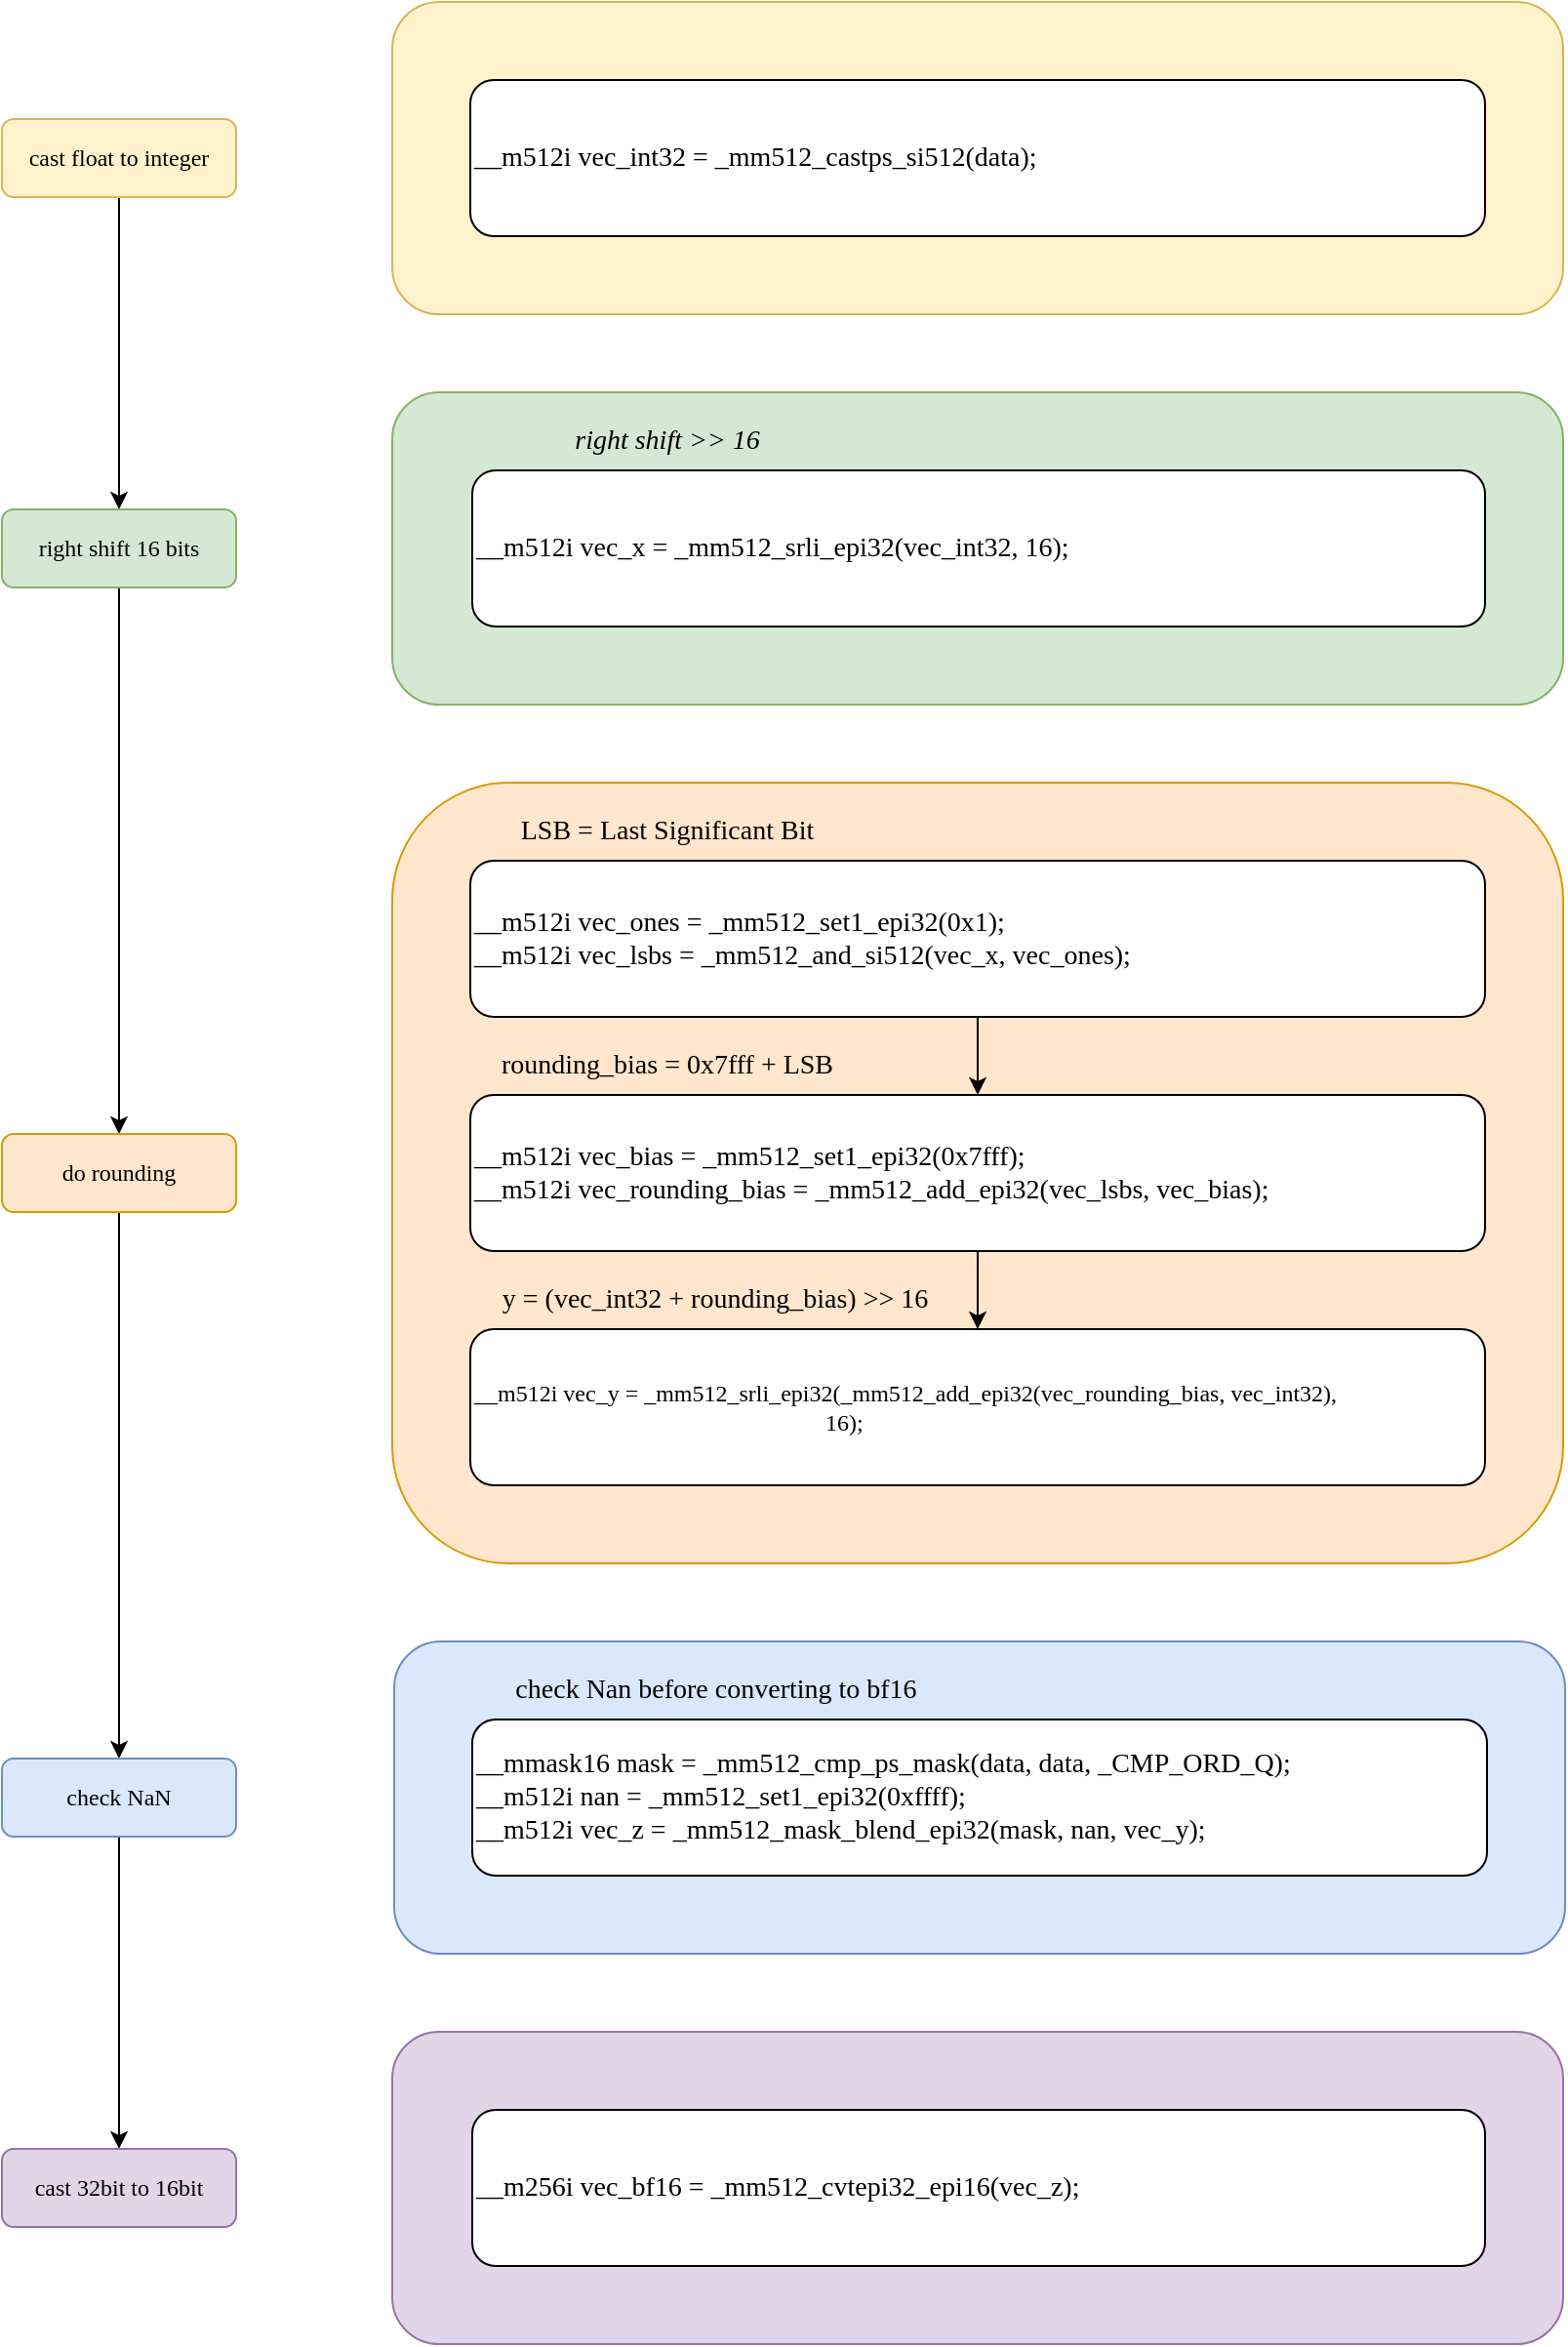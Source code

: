 <mxfile version="24.2.8" type="github">
  <diagram name="fp32_to_bf16" id="Sul3tgi23-4hBaaTVPRD">
    <mxGraphModel dx="1979" dy="2312" grid="1" gridSize="10" guides="1" tooltips="1" connect="1" arrows="1" fold="1" page="1" pageScale="1" pageWidth="827" pageHeight="1169" math="0" shadow="0">
      <root>
        <mxCell id="0" />
        <mxCell id="1" parent="0" />
        <mxCell id="giRWG1l8mMdVmEsv11Fo-29" value="" style="rounded=1;whiteSpace=wrap;html=1;fillColor=#e1d5e7;strokeColor=#9673a6;fontFamily=Comic Sans MS;" vertex="1" parent="1">
          <mxGeometry x="640" y="840" width="600" height="160" as="geometry" />
        </mxCell>
        <mxCell id="giRWG1l8mMdVmEsv11Fo-3" value="" style="edgeStyle=orthogonalEdgeStyle;rounded=0;orthogonalLoop=1;jettySize=auto;html=1;fontFamily=Comic Sans MS;" edge="1" parent="1" source="giRWG1l8mMdVmEsv11Fo-1" target="giRWG1l8mMdVmEsv11Fo-2">
          <mxGeometry relative="1" as="geometry" />
        </mxCell>
        <mxCell id="giRWG1l8mMdVmEsv11Fo-1" value="cast float to integer" style="rounded=1;whiteSpace=wrap;html=1;fillColor=#fff2cc;strokeColor=#d6b656;fontFamily=Comic Sans MS;" vertex="1" parent="1">
          <mxGeometry x="440" y="-140" width="120" height="40" as="geometry" />
        </mxCell>
        <mxCell id="giRWG1l8mMdVmEsv11Fo-5" value="" style="edgeStyle=orthogonalEdgeStyle;rounded=0;orthogonalLoop=1;jettySize=auto;html=1;fontFamily=Comic Sans MS;" edge="1" parent="1" source="giRWG1l8mMdVmEsv11Fo-2" target="giRWG1l8mMdVmEsv11Fo-4">
          <mxGeometry relative="1" as="geometry" />
        </mxCell>
        <mxCell id="giRWG1l8mMdVmEsv11Fo-2" value="right shift 16 bits" style="rounded=1;whiteSpace=wrap;html=1;fillColor=#d5e8d4;strokeColor=#82b366;fontFamily=Comic Sans MS;" vertex="1" parent="1">
          <mxGeometry x="440" y="60" width="120" height="40" as="geometry" />
        </mxCell>
        <mxCell id="giRWG1l8mMdVmEsv11Fo-7" value="" style="edgeStyle=orthogonalEdgeStyle;rounded=0;orthogonalLoop=1;jettySize=auto;html=1;fontFamily=Comic Sans MS;" edge="1" parent="1" source="giRWG1l8mMdVmEsv11Fo-4" target="giRWG1l8mMdVmEsv11Fo-6">
          <mxGeometry relative="1" as="geometry" />
        </mxCell>
        <mxCell id="giRWG1l8mMdVmEsv11Fo-4" value="do rounding" style="rounded=1;whiteSpace=wrap;html=1;fillColor=#ffe6cc;strokeColor=#d79b00;fontFamily=Comic Sans MS;" vertex="1" parent="1">
          <mxGeometry x="440" y="380" width="120" height="40" as="geometry" />
        </mxCell>
        <mxCell id="giRWG1l8mMdVmEsv11Fo-9" value="" style="edgeStyle=orthogonalEdgeStyle;rounded=0;orthogonalLoop=1;jettySize=auto;html=1;fontFamily=Comic Sans MS;" edge="1" parent="1" source="giRWG1l8mMdVmEsv11Fo-6" target="giRWG1l8mMdVmEsv11Fo-8">
          <mxGeometry relative="1" as="geometry" />
        </mxCell>
        <mxCell id="giRWG1l8mMdVmEsv11Fo-6" value="check NaN" style="rounded=1;whiteSpace=wrap;html=1;fillColor=#dae8fc;strokeColor=#6c8ebf;fontFamily=Comic Sans MS;" vertex="1" parent="1">
          <mxGeometry x="440" y="700" width="120" height="40" as="geometry" />
        </mxCell>
        <mxCell id="giRWG1l8mMdVmEsv11Fo-8" value="cast 32bit to 16bit" style="rounded=1;whiteSpace=wrap;html=1;fillColor=#e1d5e7;strokeColor=#9673a6;fontFamily=Comic Sans MS;" vertex="1" parent="1">
          <mxGeometry x="440" y="900" width="120" height="40" as="geometry" />
        </mxCell>
        <mxCell id="giRWG1l8mMdVmEsv11Fo-18" value="" style="group;fontFamily=Comic Sans MS;" vertex="1" connectable="0" parent="1">
          <mxGeometry x="641" y="640" width="600" height="160" as="geometry" />
        </mxCell>
        <mxCell id="giRWG1l8mMdVmEsv11Fo-17" value="" style="rounded=1;whiteSpace=wrap;html=1;fillColor=#dae8fc;strokeColor=#6c8ebf;movable=1;resizable=1;rotatable=1;deletable=1;editable=1;locked=0;connectable=1;fontFamily=Comic Sans MS;" vertex="1" parent="giRWG1l8mMdVmEsv11Fo-18">
          <mxGeometry width="600" height="160" as="geometry" />
        </mxCell>
        <mxCell id="giRWG1l8mMdVmEsv11Fo-15" value="&lt;div style=&quot;font-size: 14px;&quot;&gt;&lt;font style=&quot;font-size: 14px;&quot;&gt;__mmask16 mask = _mm512_cmp_ps_mask(data, data, _CMP_ORD_Q);&lt;/font&gt;&lt;/div&gt;&lt;div style=&quot;font-size: 14px;&quot;&gt;&lt;font style=&quot;font-size: 14px;&quot;&gt;__m512i nan = _mm512_set1_epi32(0xffff);&lt;/font&gt;&lt;/div&gt;&lt;div style=&quot;font-size: 14px;&quot;&gt;&lt;font style=&quot;font-size: 14px;&quot;&gt;__m512i vec_z = _mm512_mask_blend_epi32(mask, nan, vec_y);&lt;/font&gt;&lt;/div&gt;" style="rounded=1;whiteSpace=wrap;html=1;align=left;movable=1;resizable=1;rotatable=1;deletable=1;editable=1;locked=0;connectable=1;fontFamily=Comic Sans MS;" vertex="1" parent="giRWG1l8mMdVmEsv11Fo-18">
          <mxGeometry x="40" y="40" width="520" height="80" as="geometry" />
        </mxCell>
        <mxCell id="giRWG1l8mMdVmEsv11Fo-40" value="&lt;font style=&quot;font-size: 14px;&quot;&gt;check Nan before converting to bf16&lt;/font&gt;" style="text;html=1;align=center;verticalAlign=middle;whiteSpace=wrap;rounded=0;fontFamily=Comic Sans MS;" vertex="1" parent="giRWG1l8mMdVmEsv11Fo-18">
          <mxGeometry x="40" y="10" width="250" height="30" as="geometry" />
        </mxCell>
        <mxCell id="giRWG1l8mMdVmEsv11Fo-22" value="" style="group;fontFamily=Comic Sans MS;" vertex="1" connectable="0" parent="1">
          <mxGeometry x="640" width="600" height="160" as="geometry" />
        </mxCell>
        <mxCell id="giRWG1l8mMdVmEsv11Fo-21" value="" style="rounded=1;whiteSpace=wrap;html=1;fillColor=#d5e8d4;strokeColor=#82b366;fontFamily=Comic Sans MS;" vertex="1" parent="giRWG1l8mMdVmEsv11Fo-22">
          <mxGeometry width="600" height="160" as="geometry" />
        </mxCell>
        <mxCell id="giRWG1l8mMdVmEsv11Fo-20" value="&lt;font style=&quot;font-size: 14px;&quot;&gt;__m512i vec_x = _mm512_srli_epi32(vec_int32, 16);&lt;/font&gt;" style="rounded=1;whiteSpace=wrap;html=1;align=left;fontFamily=Comic Sans MS;" vertex="1" parent="giRWG1l8mMdVmEsv11Fo-22">
          <mxGeometry x="41" y="40" width="519" height="80" as="geometry" />
        </mxCell>
        <mxCell id="giRWG1l8mMdVmEsv11Fo-30" value="&lt;font size=&quot;1&quot; style=&quot;&quot;&gt;&lt;i style=&quot;font-size: 14px;&quot;&gt;right shift &amp;gt;&amp;gt; 16&lt;/i&gt;&lt;/font&gt;" style="text;html=1;align=center;verticalAlign=middle;whiteSpace=wrap;rounded=0;fontFamily=Comic Sans MS;" vertex="1" parent="giRWG1l8mMdVmEsv11Fo-22">
          <mxGeometry x="41" y="10" width="200" height="30" as="geometry" />
        </mxCell>
        <mxCell id="giRWG1l8mMdVmEsv11Fo-16" value="" style="rounded=1;whiteSpace=wrap;html=1;fillColor=#ffe6cc;strokeColor=#d79b00;movable=0;resizable=0;rotatable=0;deletable=0;editable=0;locked=1;connectable=0;container=0;" vertex="1" parent="1">
          <mxGeometry x="640" y="200" width="600" height="400" as="geometry" />
        </mxCell>
        <mxCell id="giRWG1l8mMdVmEsv11Fo-12" value="" style="edgeStyle=orthogonalEdgeStyle;rounded=0;orthogonalLoop=1;jettySize=auto;html=1;movable=0;resizable=0;rotatable=0;deletable=0;editable=0;locked=1;connectable=0;" edge="1" parent="1" source="giRWG1l8mMdVmEsv11Fo-10" target="giRWG1l8mMdVmEsv11Fo-11">
          <mxGeometry relative="1" as="geometry" />
        </mxCell>
        <mxCell id="giRWG1l8mMdVmEsv11Fo-10" value="&lt;div style=&quot;font-size: 14px;&quot;&gt;&lt;font style=&quot;font-size: 14px;&quot;&gt;__m512i vec_ones = _mm512_set1_epi32(0x1);&lt;/font&gt;&lt;/div&gt;&lt;div style=&quot;font-size: 14px;&quot;&gt;&lt;font style=&quot;font-size: 14px;&quot;&gt;__m512i vec_lsbs = _mm512_and_si512(vec_x, vec_ones);&lt;/font&gt;&lt;/div&gt;" style="rounded=1;whiteSpace=wrap;html=1;align=left;movable=1;resizable=1;rotatable=1;deletable=1;editable=1;locked=0;connectable=1;fontFamily=Comic Sans MS;" vertex="1" parent="1">
          <mxGeometry x="680" y="240" width="520" height="80" as="geometry" />
        </mxCell>
        <mxCell id="giRWG1l8mMdVmEsv11Fo-14" value="" style="edgeStyle=orthogonalEdgeStyle;rounded=0;orthogonalLoop=1;jettySize=auto;html=1;movable=0;resizable=0;rotatable=0;deletable=0;editable=0;locked=1;connectable=0;" edge="1" parent="1" source="giRWG1l8mMdVmEsv11Fo-11" target="giRWG1l8mMdVmEsv11Fo-13">
          <mxGeometry relative="1" as="geometry" />
        </mxCell>
        <mxCell id="giRWG1l8mMdVmEsv11Fo-11" value="&lt;div style=&quot;font-size: 14px;&quot;&gt;&lt;font style=&quot;font-size: 14px;&quot;&gt;__m512i vec_bias = _mm512_set1_epi32(0x7fff);&lt;/font&gt;&lt;/div&gt;&lt;div style=&quot;font-size: 14px;&quot;&gt;&lt;font style=&quot;font-size: 14px;&quot;&gt;__m512i vec_rounding_bias = _mm512_add_epi32(vec_lsbs, vec_bias);&lt;/font&gt;&lt;/div&gt;" style="rounded=1;whiteSpace=wrap;html=1;align=left;movable=1;resizable=1;rotatable=1;deletable=1;editable=1;locked=0;connectable=1;fontFamily=Comic Sans MS;" vertex="1" parent="1">
          <mxGeometry x="680" y="360" width="520" height="80" as="geometry" />
        </mxCell>
        <mxCell id="giRWG1l8mMdVmEsv11Fo-13" value="&lt;font style=&quot;font-size: 12px;&quot;&gt;__m512i vec_y = _mm512_srli_epi32(_mm512_add_epi32(vec_rounding_bias, vec_int32),&lt;/font&gt;&lt;div style=&quot;&quot;&gt;&lt;font style=&quot;font-size: 12px;&quot;&gt;&amp;nbsp; &amp;nbsp; &amp;nbsp; &amp;nbsp; &amp;nbsp; &amp;nbsp; &amp;nbsp; &amp;nbsp; &amp;nbsp; &amp;nbsp; &amp;nbsp; &amp;nbsp; &amp;nbsp; &amp;nbsp; &amp;nbsp; &amp;nbsp; &amp;nbsp; &amp;nbsp; &amp;nbsp; &amp;nbsp; &amp;nbsp; &amp;nbsp; &amp;nbsp; &amp;nbsp; &amp;nbsp; &amp;nbsp; &amp;nbsp; &amp;nbsp; &amp;nbsp; &amp;nbsp; 16);&lt;/font&gt;&lt;/div&gt;" style="rounded=1;whiteSpace=wrap;html=1;align=left;movable=1;resizable=1;rotatable=1;deletable=1;editable=1;locked=0;connectable=1;fontFamily=Comic Sans MS;" vertex="1" parent="1">
          <mxGeometry x="680" y="480" width="520" height="80" as="geometry" />
        </mxCell>
        <mxCell id="giRWG1l8mMdVmEsv11Fo-28" value="&lt;font style=&quot;font-size: 14px;&quot;&gt;__m256i vec_bf16 = _mm512_cvtepi32_epi16(vec_z);&lt;/font&gt;" style="rounded=1;whiteSpace=wrap;html=1;align=left;fontFamily=Comic Sans MS;" vertex="1" parent="1">
          <mxGeometry x="681" y="880" width="519" height="80" as="geometry" />
        </mxCell>
        <mxCell id="giRWG1l8mMdVmEsv11Fo-31" value="" style="group;fontFamily=Comic Sans MS;" vertex="1" connectable="0" parent="1">
          <mxGeometry x="640" y="-200" width="600" height="160" as="geometry" />
        </mxCell>
        <mxCell id="giRWG1l8mMdVmEsv11Fo-25" value="" style="rounded=1;whiteSpace=wrap;html=1;fillColor=#fff2cc;strokeColor=#d6b656;fontFamily=Comic Sans MS;" vertex="1" parent="giRWG1l8mMdVmEsv11Fo-31">
          <mxGeometry width="600" height="160" as="geometry" />
        </mxCell>
        <mxCell id="giRWG1l8mMdVmEsv11Fo-23" value="&lt;div&gt;&lt;span style=&quot;background-color: initial;&quot;&gt;&lt;font style=&quot;font-size: 14px;&quot;&gt;__m512i vec_int32 = _mm512_castps_si512(data);&lt;/font&gt;&lt;/span&gt;&lt;/div&gt;" style="rounded=1;whiteSpace=wrap;html=1;align=left;fontFamily=Comic Sans MS;" vertex="1" parent="giRWG1l8mMdVmEsv11Fo-31">
          <mxGeometry x="40" y="40" width="520" height="80" as="geometry" />
        </mxCell>
        <mxCell id="giRWG1l8mMdVmEsv11Fo-36" value="&lt;font style=&quot;font-size: 14px;&quot;&gt;rounding_bias = 0x7fff + LSB&lt;/font&gt;" style="text;html=1;align=center;verticalAlign=middle;whiteSpace=wrap;rounded=0;fontFamily=Comic Sans MS;" vertex="1" parent="1">
          <mxGeometry x="681" y="330" width="200" height="30" as="geometry" />
        </mxCell>
        <mxCell id="giRWG1l8mMdVmEsv11Fo-37" value="&lt;font style=&quot;font-size: 14px;&quot;&gt;LSB = Last Significant Bit&lt;/font&gt;" style="text;html=1;align=center;verticalAlign=middle;whiteSpace=wrap;rounded=0;fontFamily=Comic Sans MS;" vertex="1" parent="1">
          <mxGeometry x="681" y="210" width="200" height="30" as="geometry" />
        </mxCell>
        <mxCell id="giRWG1l8mMdVmEsv11Fo-39" value="&lt;font style=&quot;font-size: 14px;&quot;&gt;y = (vec_int32 + rounding_bias) &amp;gt;&amp;gt; 16&lt;/font&gt;" style="text;html=1;align=center;verticalAlign=middle;whiteSpace=wrap;rounded=0;fontFamily=Comic Sans MS;" vertex="1" parent="1">
          <mxGeometry x="681" y="450" width="249" height="30" as="geometry" />
        </mxCell>
      </root>
    </mxGraphModel>
  </diagram>
</mxfile>
